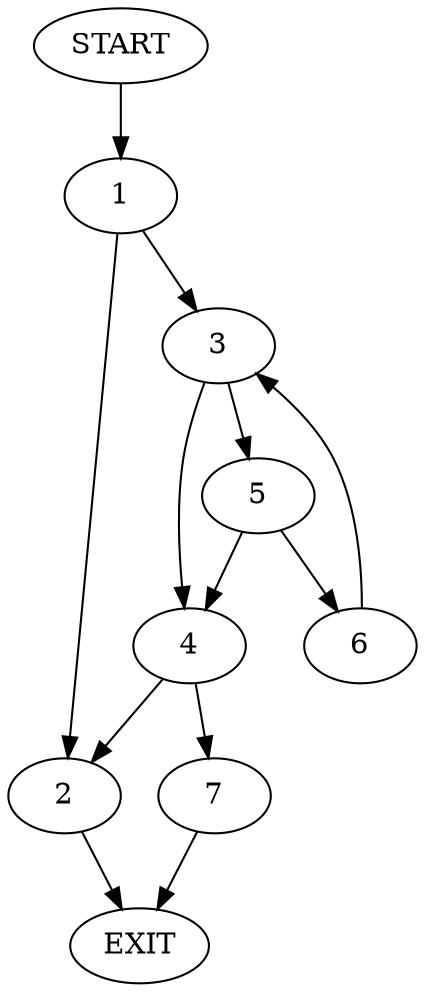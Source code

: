 digraph {
0 [label="START"]
8 [label="EXIT"]
0 -> 1
1 -> 2
1 -> 3
2 -> 8
3 -> 4
3 -> 5
5 -> 4
5 -> 6
4 -> 2
4 -> 7
6 -> 3
7 -> 8
}

